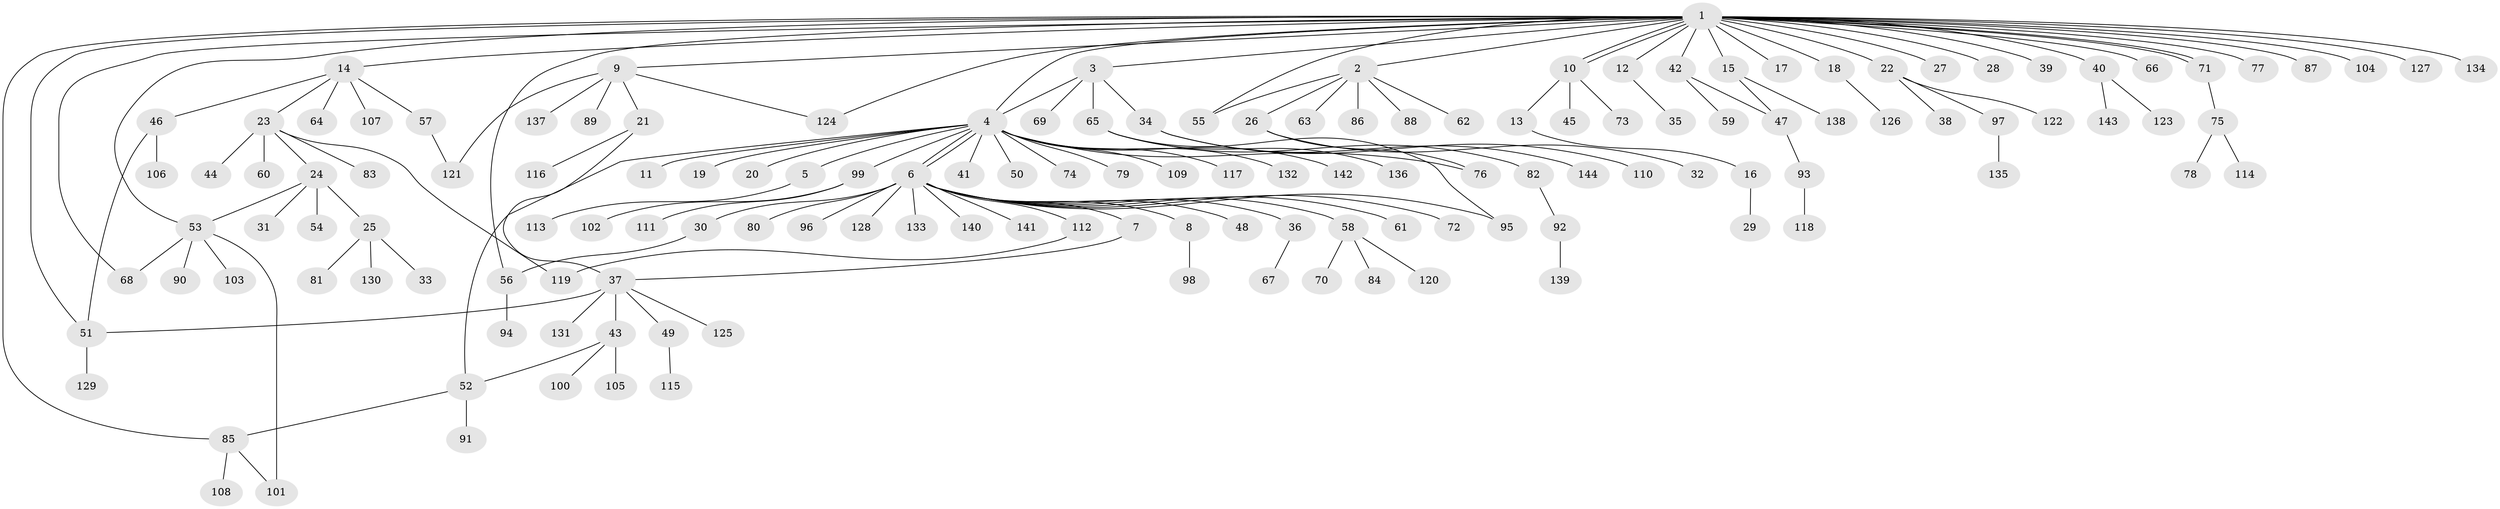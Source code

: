 // Generated by graph-tools (version 1.1) at 2025/14/03/09/25 04:14:22]
// undirected, 144 vertices, 163 edges
graph export_dot {
graph [start="1"]
  node [color=gray90,style=filled];
  1;
  2;
  3;
  4;
  5;
  6;
  7;
  8;
  9;
  10;
  11;
  12;
  13;
  14;
  15;
  16;
  17;
  18;
  19;
  20;
  21;
  22;
  23;
  24;
  25;
  26;
  27;
  28;
  29;
  30;
  31;
  32;
  33;
  34;
  35;
  36;
  37;
  38;
  39;
  40;
  41;
  42;
  43;
  44;
  45;
  46;
  47;
  48;
  49;
  50;
  51;
  52;
  53;
  54;
  55;
  56;
  57;
  58;
  59;
  60;
  61;
  62;
  63;
  64;
  65;
  66;
  67;
  68;
  69;
  70;
  71;
  72;
  73;
  74;
  75;
  76;
  77;
  78;
  79;
  80;
  81;
  82;
  83;
  84;
  85;
  86;
  87;
  88;
  89;
  90;
  91;
  92;
  93;
  94;
  95;
  96;
  97;
  98;
  99;
  100;
  101;
  102;
  103;
  104;
  105;
  106;
  107;
  108;
  109;
  110;
  111;
  112;
  113;
  114;
  115;
  116;
  117;
  118;
  119;
  120;
  121;
  122;
  123;
  124;
  125;
  126;
  127;
  128;
  129;
  130;
  131;
  132;
  133;
  134;
  135;
  136;
  137;
  138;
  139;
  140;
  141;
  142;
  143;
  144;
  1 -- 2;
  1 -- 3;
  1 -- 4;
  1 -- 9;
  1 -- 10;
  1 -- 10;
  1 -- 12;
  1 -- 14;
  1 -- 15;
  1 -- 17;
  1 -- 18;
  1 -- 22;
  1 -- 27;
  1 -- 28;
  1 -- 39;
  1 -- 40;
  1 -- 42;
  1 -- 51;
  1 -- 53;
  1 -- 55;
  1 -- 56;
  1 -- 66;
  1 -- 68;
  1 -- 71;
  1 -- 71;
  1 -- 77;
  1 -- 85;
  1 -- 87;
  1 -- 104;
  1 -- 124;
  1 -- 127;
  1 -- 134;
  2 -- 26;
  2 -- 55;
  2 -- 62;
  2 -- 63;
  2 -- 86;
  2 -- 88;
  3 -- 4;
  3 -- 34;
  3 -- 65;
  3 -- 69;
  4 -- 5;
  4 -- 6;
  4 -- 6;
  4 -- 11;
  4 -- 19;
  4 -- 20;
  4 -- 41;
  4 -- 50;
  4 -- 52;
  4 -- 74;
  4 -- 76;
  4 -- 79;
  4 -- 99;
  4 -- 109;
  4 -- 117;
  4 -- 132;
  4 -- 142;
  5 -- 113;
  6 -- 7;
  6 -- 8;
  6 -- 30;
  6 -- 36;
  6 -- 48;
  6 -- 58;
  6 -- 61;
  6 -- 72;
  6 -- 80;
  6 -- 95;
  6 -- 96;
  6 -- 112;
  6 -- 128;
  6 -- 133;
  6 -- 140;
  6 -- 141;
  7 -- 37;
  8 -- 98;
  9 -- 21;
  9 -- 89;
  9 -- 121;
  9 -- 124;
  9 -- 137;
  10 -- 13;
  10 -- 45;
  10 -- 73;
  12 -- 35;
  13 -- 16;
  14 -- 23;
  14 -- 46;
  14 -- 57;
  14 -- 64;
  14 -- 107;
  15 -- 47;
  15 -- 138;
  16 -- 29;
  18 -- 126;
  21 -- 37;
  21 -- 116;
  22 -- 38;
  22 -- 97;
  22 -- 122;
  23 -- 24;
  23 -- 44;
  23 -- 60;
  23 -- 83;
  23 -- 119;
  24 -- 25;
  24 -- 31;
  24 -- 53;
  24 -- 54;
  25 -- 33;
  25 -- 81;
  25 -- 130;
  26 -- 32;
  26 -- 76;
  30 -- 56;
  34 -- 110;
  34 -- 144;
  36 -- 67;
  37 -- 43;
  37 -- 49;
  37 -- 51;
  37 -- 125;
  37 -- 131;
  40 -- 123;
  40 -- 143;
  42 -- 47;
  42 -- 59;
  43 -- 52;
  43 -- 100;
  43 -- 105;
  46 -- 51;
  46 -- 106;
  47 -- 93;
  49 -- 115;
  51 -- 129;
  52 -- 85;
  52 -- 91;
  53 -- 68;
  53 -- 90;
  53 -- 101;
  53 -- 103;
  56 -- 94;
  57 -- 121;
  58 -- 70;
  58 -- 84;
  58 -- 120;
  65 -- 82;
  65 -- 95;
  65 -- 136;
  71 -- 75;
  75 -- 78;
  75 -- 114;
  82 -- 92;
  85 -- 101;
  85 -- 108;
  92 -- 139;
  93 -- 118;
  97 -- 135;
  99 -- 102;
  99 -- 111;
  112 -- 119;
}
